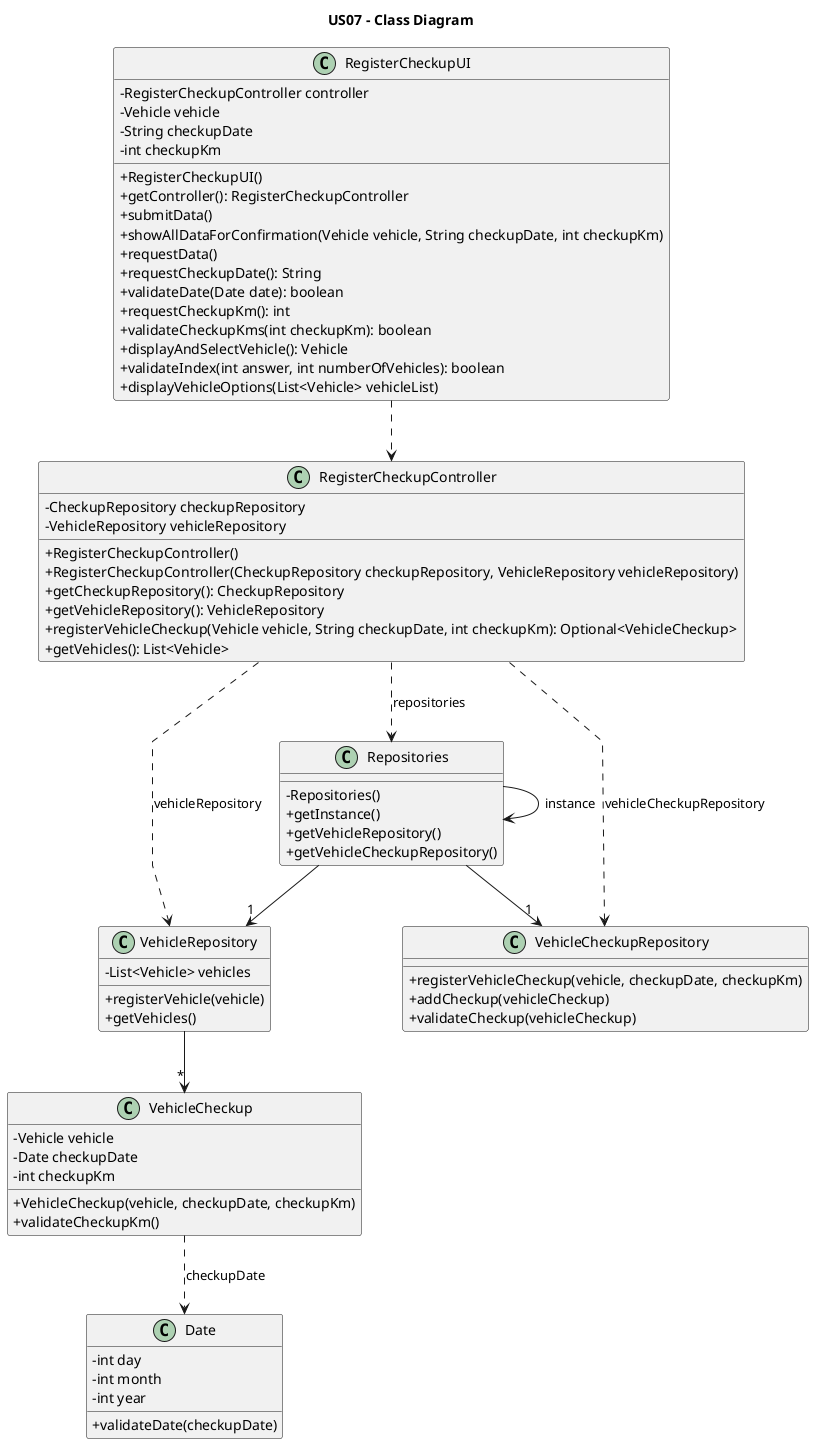 @startuml
'skinparam monochrome true
skinparam packageStyle rectangle
skinparam shadowing false
skinparam linetype polyline
'skinparam linetype orto
skinparam classAttributeIconSize 0
'left to right direction

Title US07 - Class Diagram

Repositories -> Repositories : instance


Repositories --> "1" VehicleRepository
Repositories --> "1" VehicleCheckupRepository

VehicleRepository --> "*" VehicleCheckup

VehicleCheckup ..> Date : checkupDate
RegisterCheckupController ..> Repositories : repositories
RegisterCheckupUI ..> RegisterCheckupController
RegisterCheckupController ..> VehicleRepository : vehicleRepository
RegisterCheckupController ..> VehicleCheckupRepository : vehicleCheckupRepository

class RegisterCheckupUI {
    -RegisterCheckupController controller
    -Vehicle vehicle
    -String checkupDate
    -int checkupKm
    +RegisterCheckupUI()
    +getController(): RegisterCheckupController
    +submitData()
    +showAllDataForConfirmation(Vehicle vehicle, String checkupDate, int checkupKm)
    +requestData()
    +requestCheckupDate(): String
    +validateDate(Date date): boolean
    +requestCheckupKm(): int
    +validateCheckupKms(int checkupKm): boolean
    +displayAndSelectVehicle(): Vehicle
    +validateIndex(int answer, int numberOfVehicles): boolean
    +displayVehicleOptions(List<Vehicle> vehicleList)
}

class RegisterCheckupController {
    -CheckupRepository checkupRepository
    -VehicleRepository vehicleRepository
    +RegisterCheckupController()
    +RegisterCheckupController(CheckupRepository checkupRepository, VehicleRepository vehicleRepository)
    +getCheckupRepository(): CheckupRepository
    +getVehicleRepository(): VehicleRepository
    +registerVehicleCheckup(Vehicle vehicle, String checkupDate, int checkupKm): Optional<VehicleCheckup>
    +getVehicles(): List<Vehicle>
}

class Repositories {
    -Repositories()
    + getInstance()
    + getVehicleRepository()
    + getVehicleCheckupRepository()
}

class VehicleRepository {
    - List<Vehicle> vehicles
    + registerVehicle(vehicle)
    + getVehicles()
}

class VehicleCheckupRepository {
    + registerVehicleCheckup(vehicle, checkupDate, checkupKm)
    + addCheckup(vehicleCheckup)
    + validateCheckup(vehicleCheckup)
}

class VehicleCheckup {
    - Vehicle vehicle
    - Date checkupDate
    - int checkupKm
    + VehicleCheckup(vehicle, checkupDate, checkupKm)
    + validateCheckupKm()
}

class Date {
    - int day
    - int month
    - int year
    + validateDate(checkupDate)
}

@enduml
